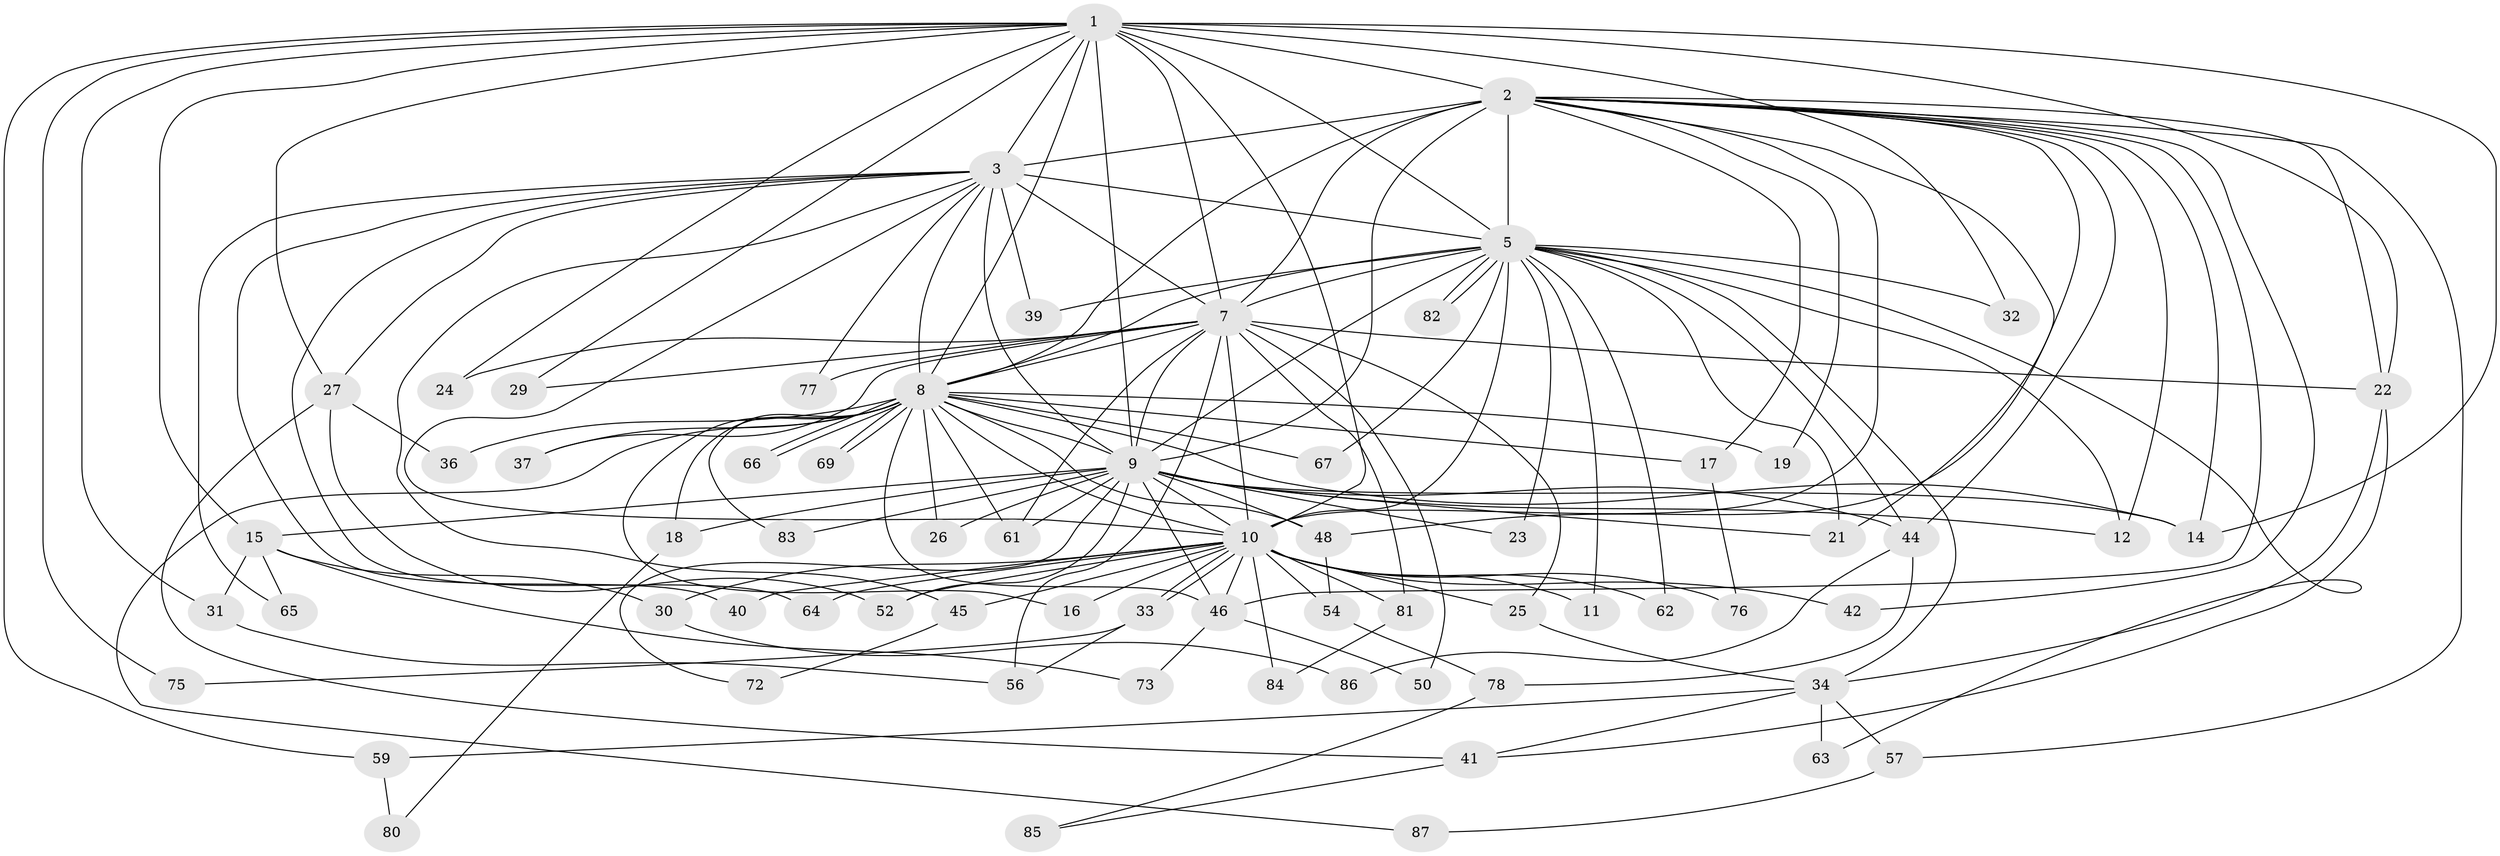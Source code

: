 // Generated by graph-tools (version 1.1) at 2025/51/02/27/25 19:51:44]
// undirected, 67 vertices, 160 edges
graph export_dot {
graph [start="1"]
  node [color=gray90,style=filled];
  1 [super="+35"];
  2 [super="+6"];
  3 [super="+4"];
  5 [super="+13"];
  7 [super="+28"];
  8 [super="+74"];
  9 [super="+60"];
  10 [super="+43"];
  11;
  12 [super="+38"];
  14 [super="+51"];
  15 [super="+20"];
  16;
  17;
  18;
  19;
  21 [super="+58"];
  22 [super="+79"];
  23;
  24;
  25;
  26;
  27;
  29;
  30;
  31;
  32;
  33;
  34 [super="+49"];
  36;
  37;
  39;
  40;
  41 [super="+47"];
  42;
  44 [super="+53"];
  45;
  46 [super="+71"];
  48;
  50;
  52 [super="+55"];
  54;
  56 [super="+70"];
  57;
  59;
  61 [super="+68"];
  62;
  63;
  64;
  65;
  66;
  67;
  69;
  72;
  73;
  75;
  76;
  77;
  78;
  80;
  81;
  82;
  83;
  84;
  85;
  86;
  87;
  1 -- 2 [weight=2];
  1 -- 3 [weight=2];
  1 -- 5;
  1 -- 7;
  1 -- 8;
  1 -- 9;
  1 -- 10;
  1 -- 15;
  1 -- 24;
  1 -- 27;
  1 -- 29;
  1 -- 31;
  1 -- 32;
  1 -- 59;
  1 -- 75;
  1 -- 14;
  1 -- 22;
  2 -- 3 [weight=4];
  2 -- 5 [weight=2];
  2 -- 7 [weight=2];
  2 -- 8 [weight=2];
  2 -- 9 [weight=2];
  2 -- 10 [weight=2];
  2 -- 17;
  2 -- 21;
  2 -- 22;
  2 -- 42;
  2 -- 44;
  2 -- 48;
  2 -- 57;
  2 -- 12;
  2 -- 46;
  2 -- 19;
  2 -- 14;
  3 -- 5 [weight=3];
  3 -- 7 [weight=2];
  3 -- 8 [weight=2];
  3 -- 9 [weight=2];
  3 -- 10 [weight=2];
  3 -- 39;
  3 -- 45;
  3 -- 64;
  3 -- 65;
  3 -- 77;
  3 -- 40;
  3 -- 27;
  5 -- 7 [weight=2];
  5 -- 8;
  5 -- 9;
  5 -- 10 [weight=2];
  5 -- 11;
  5 -- 12;
  5 -- 21;
  5 -- 23;
  5 -- 39;
  5 -- 44;
  5 -- 62;
  5 -- 67;
  5 -- 82;
  5 -- 82;
  5 -- 34;
  5 -- 32;
  5 -- 63;
  7 -- 8;
  7 -- 9;
  7 -- 10;
  7 -- 22;
  7 -- 24;
  7 -- 25;
  7 -- 29;
  7 -- 37;
  7 -- 50;
  7 -- 77;
  7 -- 81;
  7 -- 61;
  7 -- 56;
  8 -- 9;
  8 -- 10;
  8 -- 14;
  8 -- 16;
  8 -- 17;
  8 -- 18;
  8 -- 19;
  8 -- 26;
  8 -- 36;
  8 -- 37;
  8 -- 46;
  8 -- 61;
  8 -- 66;
  8 -- 66;
  8 -- 67;
  8 -- 69;
  8 -- 69;
  8 -- 83;
  8 -- 87;
  8 -- 48;
  9 -- 10;
  9 -- 14;
  9 -- 15 [weight=2];
  9 -- 18;
  9 -- 23;
  9 -- 26;
  9 -- 48;
  9 -- 52;
  9 -- 61;
  9 -- 72;
  9 -- 83;
  9 -- 44;
  9 -- 46;
  9 -- 21;
  9 -- 12;
  10 -- 11;
  10 -- 16;
  10 -- 25;
  10 -- 30;
  10 -- 33;
  10 -- 33;
  10 -- 40;
  10 -- 42;
  10 -- 45;
  10 -- 52;
  10 -- 54;
  10 -- 62;
  10 -- 76;
  10 -- 81;
  10 -- 84;
  10 -- 64;
  10 -- 46;
  15 -- 30;
  15 -- 31;
  15 -- 65;
  15 -- 73;
  17 -- 76;
  18 -- 80;
  22 -- 34;
  22 -- 41;
  25 -- 34;
  27 -- 36;
  27 -- 41;
  27 -- 52;
  30 -- 86;
  31 -- 56;
  33 -- 56;
  33 -- 75;
  34 -- 41;
  34 -- 57;
  34 -- 59;
  34 -- 63;
  41 -- 85;
  44 -- 78;
  44 -- 86;
  45 -- 72;
  46 -- 50;
  46 -- 73;
  48 -- 54;
  54 -- 78;
  57 -- 87;
  59 -- 80;
  78 -- 85;
  81 -- 84;
}
